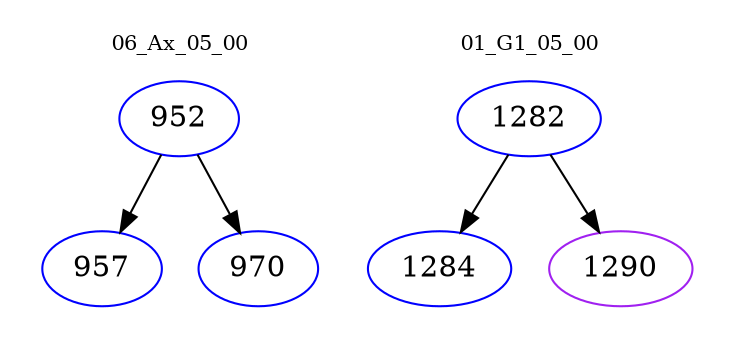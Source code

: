digraph{
subgraph cluster_0 {
color = white
label = "06_Ax_05_00";
fontsize=10;
T0_952 [label="952", color="blue"]
T0_952 -> T0_957 [color="black"]
T0_957 [label="957", color="blue"]
T0_952 -> T0_970 [color="black"]
T0_970 [label="970", color="blue"]
}
subgraph cluster_1 {
color = white
label = "01_G1_05_00";
fontsize=10;
T1_1282 [label="1282", color="blue"]
T1_1282 -> T1_1284 [color="black"]
T1_1284 [label="1284", color="blue"]
T1_1282 -> T1_1290 [color="black"]
T1_1290 [label="1290", color="purple"]
}
}

